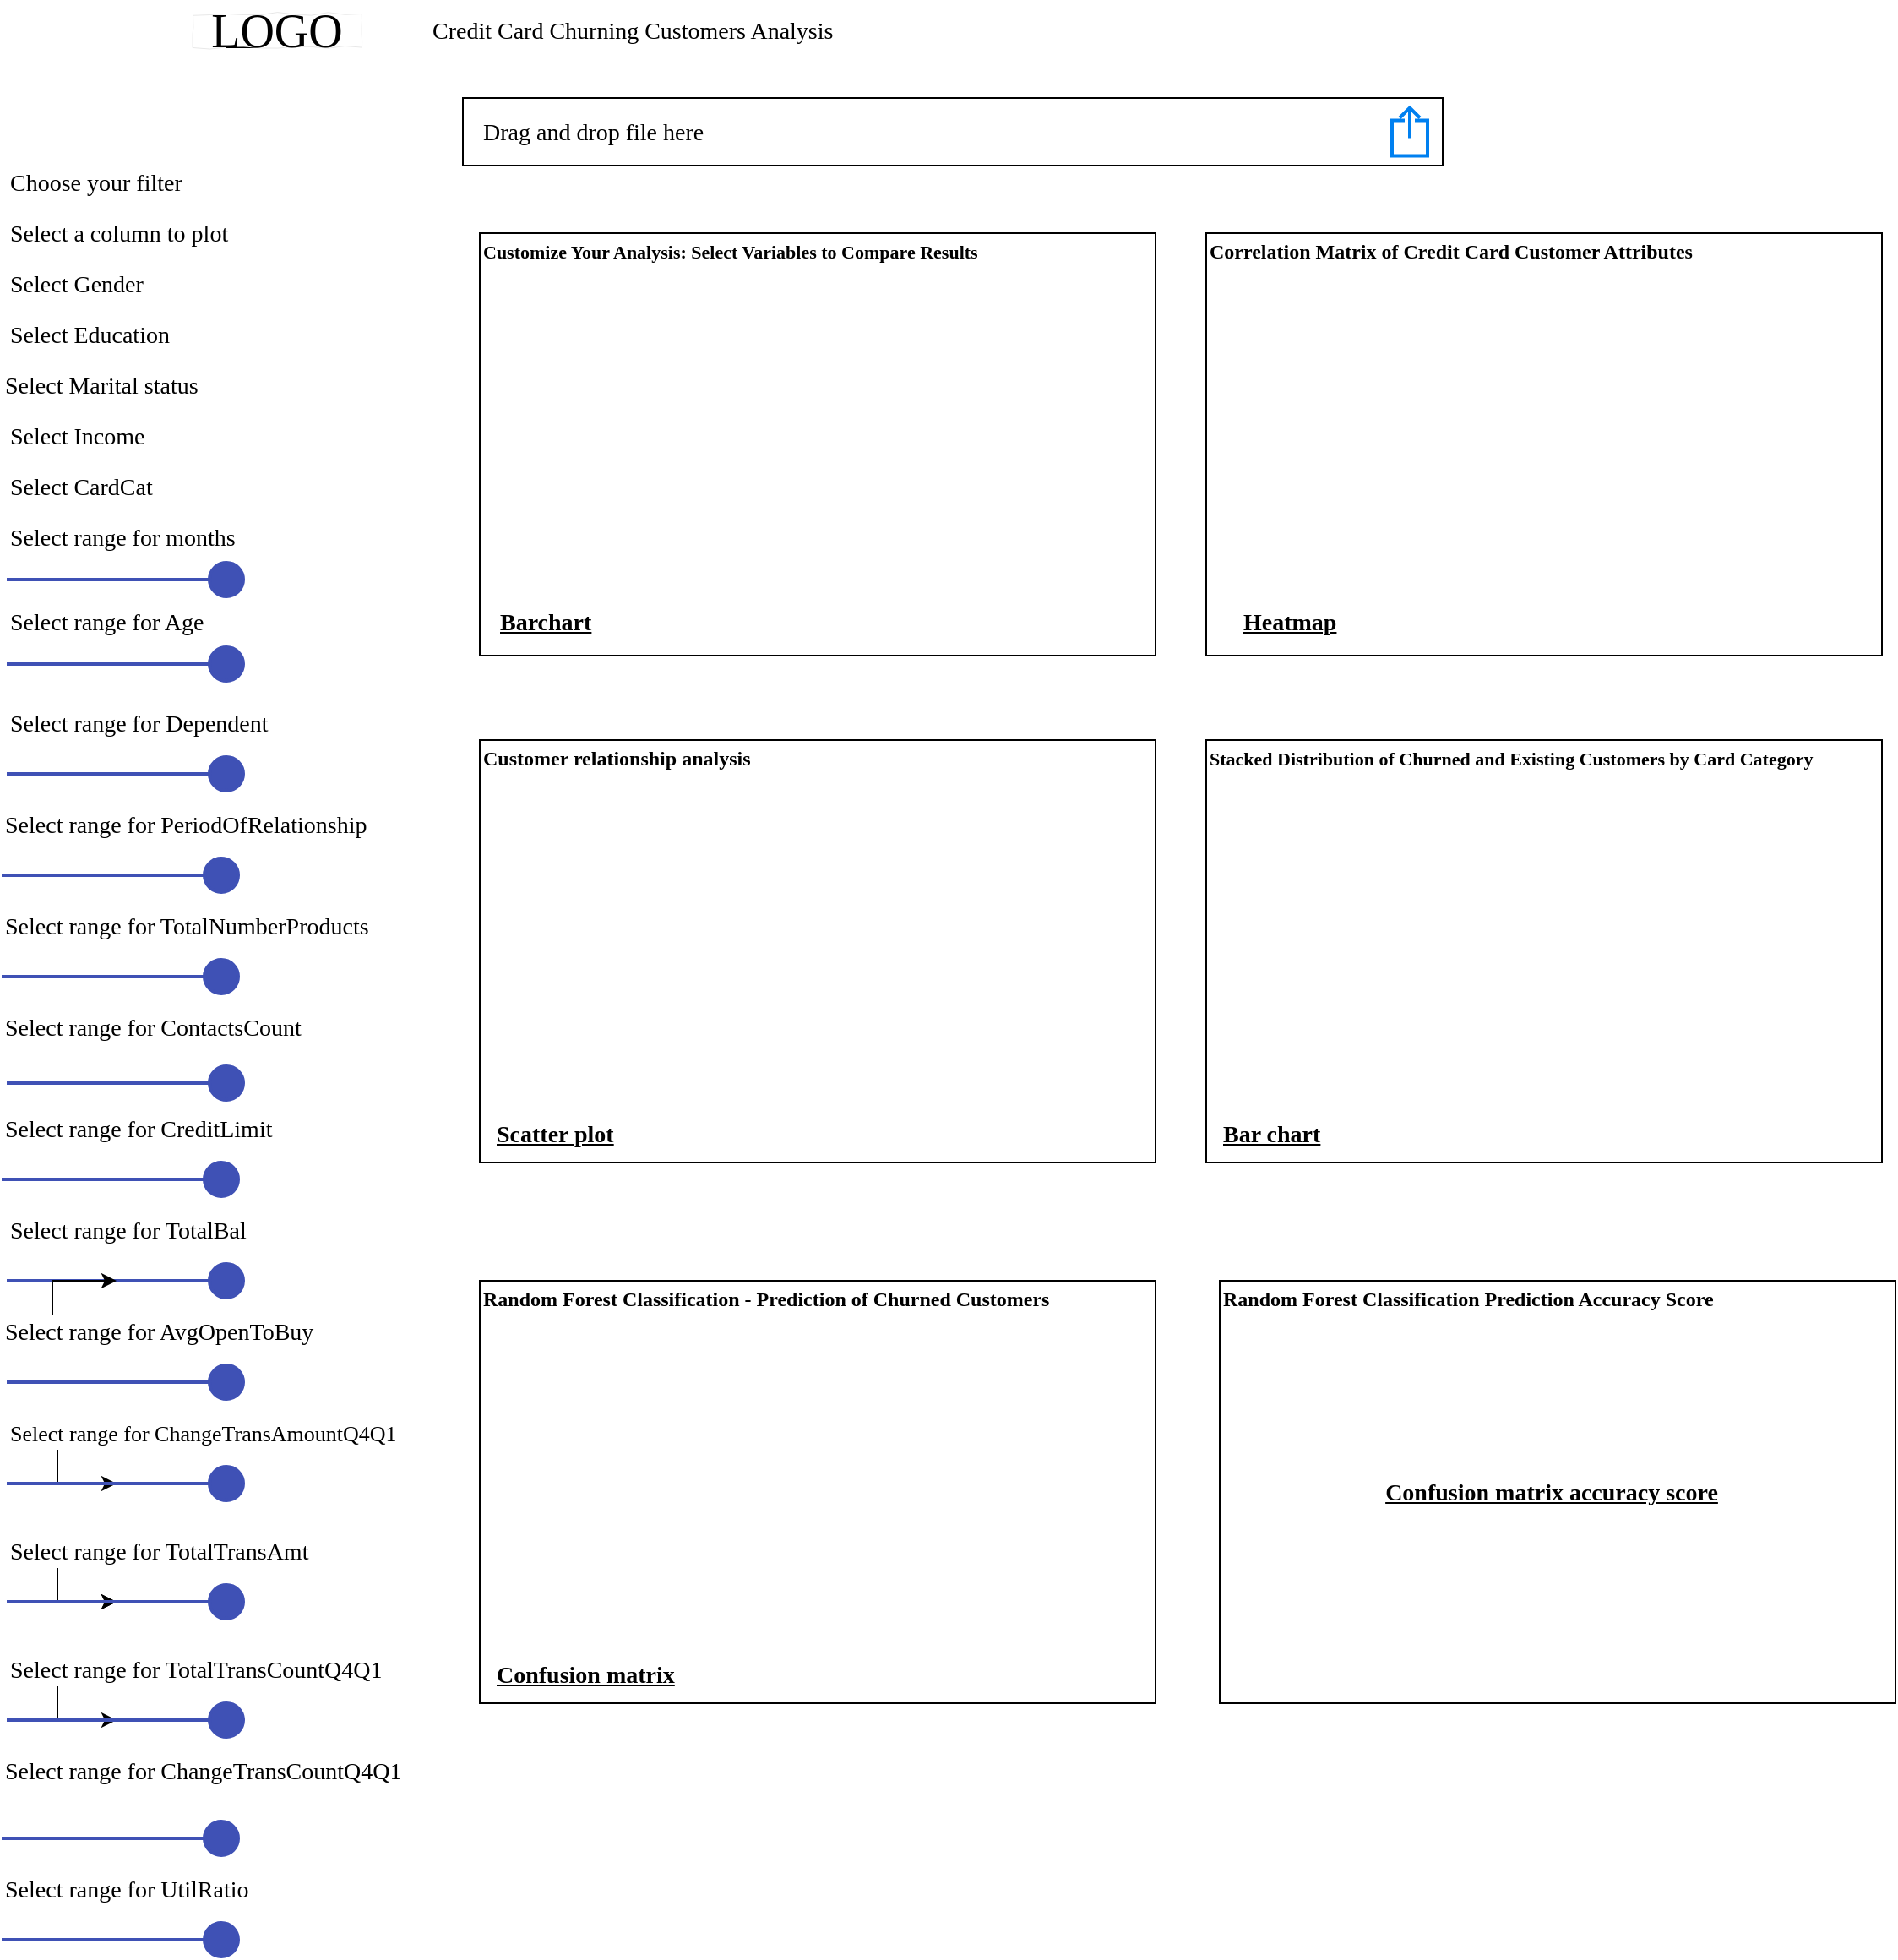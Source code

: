 <mxfile version="22.1.3" type="github">
  <diagram name="Page-1" id="03018318-947c-dd8e-b7a3-06fadd420f32">
    <mxGraphModel dx="1193" dy="633" grid="1" gridSize="10" guides="1" tooltips="1" connect="1" arrows="1" fold="1" page="1" pageScale="1" pageWidth="1100" pageHeight="850" background="none" math="0" shadow="0">
      <root>
        <mxCell id="0" />
        <mxCell id="1" parent="0" />
        <mxCell id="ZoQ4Q6qBY-CvNYGnSl1H-53" style="edgeStyle=orthogonalEdgeStyle;rounded=0;orthogonalLoop=1;jettySize=auto;html=1;exitX=0.5;exitY=1;exitDx=0;exitDy=0;" edge="1" parent="1" source="677b7b8949515195-2">
          <mxGeometry relative="1" as="geometry">
            <mxPoint x="170" y="30.0" as="targetPoint" />
          </mxGeometry>
        </mxCell>
        <mxCell id="677b7b8949515195-2" value="LOGO" style="whiteSpace=wrap;html=1;rounded=0;shadow=0;labelBackgroundColor=none;strokeWidth=0;fontFamily=Verdana;fontSize=28;align=center;comic=1;" parent="1" vertex="1">
          <mxGeometry x="150" y="30" width="100" height="20" as="geometry" />
        </mxCell>
        <mxCell id="677b7b8949515195-4" value="Credit Card Churning Customers Analysis" style="text;html=1;points=[];align=left;verticalAlign=top;spacingTop=-4;fontSize=14;fontFamily=Verdana" parent="1" vertex="1">
          <mxGeometry x="290" y="30" width="60" height="20" as="geometry" />
        </mxCell>
        <mxCell id="677b7b8949515195-11" value="Select range for months" style="text;html=1;points=[];align=left;verticalAlign=top;spacingTop=-4;fontSize=14;fontFamily=Verdana" parent="1" vertex="1">
          <mxGeometry x="40" y="330" width="60" height="20" as="geometry" />
        </mxCell>
        <mxCell id="677b7b8949515195-27" value="Choose your filter" style="text;html=1;points=[];align=left;verticalAlign=top;spacingTop=-4;fontSize=14;fontFamily=Verdana" parent="1" vertex="1">
          <mxGeometry x="40" y="120" width="170" height="20" as="geometry" />
        </mxCell>
        <mxCell id="677b7b8949515195-28" value="Select a column to plot" style="text;html=1;points=[];align=left;verticalAlign=top;spacingTop=-4;fontSize=14;fontFamily=Verdana" parent="1" vertex="1">
          <mxGeometry x="40" y="150" width="170" height="20" as="geometry" />
        </mxCell>
        <mxCell id="677b7b8949515195-29" value="Select Gender" style="text;html=1;points=[];align=left;verticalAlign=top;spacingTop=-4;fontSize=14;fontFamily=Verdana" parent="1" vertex="1">
          <mxGeometry x="40" y="180" width="170" height="20" as="geometry" />
        </mxCell>
        <mxCell id="677b7b8949515195-30" value="Select Education" style="text;html=1;points=[];align=left;verticalAlign=top;spacingTop=-4;fontSize=14;fontFamily=Verdana" parent="1" vertex="1">
          <mxGeometry x="40" y="210" width="170" height="20" as="geometry" />
        </mxCell>
        <mxCell id="677b7b8949515195-31" value="Select CardCat" style="text;html=1;points=[];align=left;verticalAlign=top;spacingTop=-4;fontSize=14;fontFamily=Verdana" parent="1" vertex="1">
          <mxGeometry x="40" y="300" width="170" height="20" as="geometry" />
        </mxCell>
        <mxCell id="677b7b8949515195-39" value="Select Marital status" style="text;html=1;points=[];align=left;verticalAlign=top;spacingTop=-4;fontSize=14;fontFamily=Verdana" parent="1" vertex="1">
          <mxGeometry x="37" y="240" width="170" height="20" as="geometry" />
        </mxCell>
        <mxCell id="677b7b8949515195-40" value="Select Income" style="text;html=1;points=[];align=left;verticalAlign=top;spacingTop=-4;fontSize=14;fontFamily=Verdana" parent="1" vertex="1">
          <mxGeometry x="40" y="270" width="170" height="20" as="geometry" />
        </mxCell>
        <mxCell id="ZoQ4Q6qBY-CvNYGnSl1H-1" value="" style="dashed=0;verticalLabelPosition=bottom;verticalAlign=top;align=center;shape=mxgraph.gmdl.slider2;barPos=100;strokeColor=#3F51B5;opacity=100;strokeWidth=2;fillColor=#3F51B5;handleSize=20;shadow=0;html=1;" vertex="1" parent="1">
          <mxGeometry x="40" y="355" width="130" height="20" as="geometry" />
        </mxCell>
        <mxCell id="ZoQ4Q6qBY-CvNYGnSl1H-6" value="Select range for Age" style="text;html=1;points=[];align=left;verticalAlign=top;spacingTop=-4;fontSize=14;fontFamily=Verdana" vertex="1" parent="1">
          <mxGeometry x="40" y="380" width="60" height="20" as="geometry" />
        </mxCell>
        <mxCell id="ZoQ4Q6qBY-CvNYGnSl1H-7" value="" style="dashed=0;verticalLabelPosition=bottom;verticalAlign=top;align=center;shape=mxgraph.gmdl.slider2;barPos=100;strokeColor=#3F51B5;opacity=100;strokeWidth=2;fillColor=#3F51B5;handleSize=20;shadow=0;html=1;" vertex="1" parent="1">
          <mxGeometry x="40" y="405" width="130" height="20" as="geometry" />
        </mxCell>
        <mxCell id="ZoQ4Q6qBY-CvNYGnSl1H-10" value="Select range for Dependent" style="text;html=1;points=[];align=left;verticalAlign=top;spacingTop=-4;fontSize=14;fontFamily=Verdana" vertex="1" parent="1">
          <mxGeometry x="40" y="440" width="60" height="20" as="geometry" />
        </mxCell>
        <mxCell id="ZoQ4Q6qBY-CvNYGnSl1H-11" value="" style="dashed=0;verticalLabelPosition=bottom;verticalAlign=top;align=center;shape=mxgraph.gmdl.slider2;barPos=100;strokeColor=#3F51B5;opacity=100;strokeWidth=2;fillColor=#3F51B5;handleSize=20;shadow=0;html=1;" vertex="1" parent="1">
          <mxGeometry x="40" y="470" width="130" height="20" as="geometry" />
        </mxCell>
        <mxCell id="ZoQ4Q6qBY-CvNYGnSl1H-12" value="Select range for PeriodOfRelationship" style="text;html=1;points=[];align=left;verticalAlign=top;spacingTop=-4;fontSize=14;fontFamily=Verdana" vertex="1" parent="1">
          <mxGeometry x="37" y="500" width="60" height="20" as="geometry" />
        </mxCell>
        <mxCell id="ZoQ4Q6qBY-CvNYGnSl1H-13" value="" style="dashed=0;verticalLabelPosition=bottom;verticalAlign=top;align=center;shape=mxgraph.gmdl.slider2;barPos=100;strokeColor=#3F51B5;opacity=100;strokeWidth=2;fillColor=#3F51B5;handleSize=20;shadow=0;html=1;" vertex="1" parent="1">
          <mxGeometry x="37" y="530" width="130" height="20" as="geometry" />
        </mxCell>
        <mxCell id="ZoQ4Q6qBY-CvNYGnSl1H-15" value="Select range for TotalNumberProducts" style="text;html=1;points=[];align=left;verticalAlign=top;spacingTop=-4;fontSize=14;fontFamily=Verdana" vertex="1" parent="1">
          <mxGeometry x="37" y="560" width="60" height="20" as="geometry" />
        </mxCell>
        <mxCell id="ZoQ4Q6qBY-CvNYGnSl1H-16" value="" style="dashed=0;verticalLabelPosition=bottom;verticalAlign=top;align=center;shape=mxgraph.gmdl.slider2;barPos=100;strokeColor=#3F51B5;opacity=100;strokeWidth=2;fillColor=#3F51B5;handleSize=20;shadow=0;html=1;" vertex="1" parent="1">
          <mxGeometry x="37" y="590" width="130" height="20" as="geometry" />
        </mxCell>
        <mxCell id="ZoQ4Q6qBY-CvNYGnSl1H-17" value="Select range for ContactsCount" style="text;html=1;points=[];align=left;verticalAlign=top;spacingTop=-4;fontSize=14;fontFamily=Verdana" vertex="1" parent="1">
          <mxGeometry x="37" y="620" width="60" height="20" as="geometry" />
        </mxCell>
        <mxCell id="ZoQ4Q6qBY-CvNYGnSl1H-18" value="" style="dashed=0;verticalLabelPosition=bottom;verticalAlign=top;align=center;shape=mxgraph.gmdl.slider2;barPos=100;strokeColor=#3F51B5;opacity=100;strokeWidth=2;fillColor=#3F51B5;handleSize=20;shadow=0;html=1;" vertex="1" parent="1">
          <mxGeometry x="40" y="653" width="130" height="20" as="geometry" />
        </mxCell>
        <mxCell id="ZoQ4Q6qBY-CvNYGnSl1H-19" value="Select range for CreditLimit" style="text;html=1;points=[];align=left;verticalAlign=top;spacingTop=-4;fontSize=14;fontFamily=Verdana" vertex="1" parent="1">
          <mxGeometry x="37" y="680" width="60" height="20" as="geometry" />
        </mxCell>
        <mxCell id="ZoQ4Q6qBY-CvNYGnSl1H-20" value="" style="dashed=0;verticalLabelPosition=bottom;verticalAlign=top;align=center;shape=mxgraph.gmdl.slider2;barPos=100;strokeColor=#3F51B5;opacity=100;strokeWidth=2;fillColor=#3F51B5;handleSize=20;shadow=0;html=1;" vertex="1" parent="1">
          <mxGeometry x="40" y="830" width="130" height="20" as="geometry" />
        </mxCell>
        <mxCell id="ZoQ4Q6qBY-CvNYGnSl1H-23" value="Select range for TotalBal" style="text;html=1;points=[];align=left;verticalAlign=top;spacingTop=-4;fontSize=14;fontFamily=Verdana" vertex="1" parent="1">
          <mxGeometry x="40" y="740" width="60" height="20" as="geometry" />
        </mxCell>
        <mxCell id="ZoQ4Q6qBY-CvNYGnSl1H-24" value="" style="dashed=0;verticalLabelPosition=bottom;verticalAlign=top;align=center;shape=mxgraph.gmdl.slider2;barPos=100;strokeColor=#3F51B5;opacity=100;strokeWidth=2;fillColor=#3F51B5;handleSize=20;shadow=0;html=1;" vertex="1" parent="1">
          <mxGeometry x="40" y="770" width="130" height="20" as="geometry" />
        </mxCell>
        <mxCell id="ZoQ4Q6qBY-CvNYGnSl1H-27" value="" style="edgeStyle=orthogonalEdgeStyle;rounded=0;orthogonalLoop=1;jettySize=auto;html=1;" edge="1" parent="1" source="ZoQ4Q6qBY-CvNYGnSl1H-25" target="ZoQ4Q6qBY-CvNYGnSl1H-24">
          <mxGeometry relative="1" as="geometry" />
        </mxCell>
        <mxCell id="ZoQ4Q6qBY-CvNYGnSl1H-25" value="Select range for AvgOpenToBuy" style="text;html=1;points=[];align=left;verticalAlign=top;spacingTop=-4;fontSize=14;fontFamily=Verdana" vertex="1" parent="1">
          <mxGeometry x="37" y="800" width="60" height="20" as="geometry" />
        </mxCell>
        <mxCell id="ZoQ4Q6qBY-CvNYGnSl1H-26" value="" style="dashed=0;verticalLabelPosition=bottom;verticalAlign=top;align=center;shape=mxgraph.gmdl.slider2;barPos=100;strokeColor=#3F51B5;opacity=100;strokeWidth=2;fillColor=#3F51B5;handleSize=20;shadow=0;html=1;" vertex="1" parent="1">
          <mxGeometry x="37" y="710" width="130" height="20" as="geometry" />
        </mxCell>
        <mxCell id="ZoQ4Q6qBY-CvNYGnSl1H-32" value="" style="edgeStyle=orthogonalEdgeStyle;rounded=0;orthogonalLoop=1;jettySize=auto;html=1;" edge="1" parent="1" source="ZoQ4Q6qBY-CvNYGnSl1H-28" target="ZoQ4Q6qBY-CvNYGnSl1H-29">
          <mxGeometry relative="1" as="geometry" />
        </mxCell>
        <mxCell id="ZoQ4Q6qBY-CvNYGnSl1H-28" value="Select range for ChangeTransAmountQ4Q1" style="text;html=1;points=[];align=left;verticalAlign=top;spacingTop=-4;fontSize=13;fontFamily=Verdana" vertex="1" parent="1">
          <mxGeometry x="40" y="860" width="60" height="20" as="geometry" />
        </mxCell>
        <mxCell id="ZoQ4Q6qBY-CvNYGnSl1H-29" value="" style="dashed=0;verticalLabelPosition=bottom;verticalAlign=top;align=center;shape=mxgraph.gmdl.slider2;barPos=100;strokeColor=#3F51B5;opacity=100;strokeWidth=2;fillColor=#3F51B5;handleSize=20;shadow=0;html=1;" vertex="1" parent="1">
          <mxGeometry x="40" y="890" width="130" height="20" as="geometry" />
        </mxCell>
        <mxCell id="ZoQ4Q6qBY-CvNYGnSl1H-35" value="" style="edgeStyle=orthogonalEdgeStyle;rounded=0;orthogonalLoop=1;jettySize=auto;html=1;" edge="1" parent="1" source="ZoQ4Q6qBY-CvNYGnSl1H-33" target="ZoQ4Q6qBY-CvNYGnSl1H-34">
          <mxGeometry relative="1" as="geometry" />
        </mxCell>
        <mxCell id="ZoQ4Q6qBY-CvNYGnSl1H-38" value="" style="edgeStyle=orthogonalEdgeStyle;rounded=0;orthogonalLoop=1;jettySize=auto;html=1;" edge="1" parent="1" source="ZoQ4Q6qBY-CvNYGnSl1H-33" target="ZoQ4Q6qBY-CvNYGnSl1H-34">
          <mxGeometry relative="1" as="geometry" />
        </mxCell>
        <mxCell id="ZoQ4Q6qBY-CvNYGnSl1H-33" value="Select range for TotalTransAmt" style="text;html=1;points=[];align=left;verticalAlign=top;spacingTop=-4;fontSize=14;fontFamily=Verdana" vertex="1" parent="1">
          <mxGeometry x="40" y="930" width="60" height="20" as="geometry" />
        </mxCell>
        <mxCell id="ZoQ4Q6qBY-CvNYGnSl1H-34" value="" style="dashed=0;verticalLabelPosition=bottom;verticalAlign=top;align=center;shape=mxgraph.gmdl.slider2;barPos=100;strokeColor=#3F51B5;opacity=100;strokeWidth=2;fillColor=#3F51B5;handleSize=20;shadow=0;html=1;" vertex="1" parent="1">
          <mxGeometry x="40" y="960" width="130" height="20" as="geometry" />
        </mxCell>
        <mxCell id="ZoQ4Q6qBY-CvNYGnSl1H-43" value="" style="edgeStyle=orthogonalEdgeStyle;rounded=0;orthogonalLoop=1;jettySize=auto;html=1;" edge="1" parent="1" source="ZoQ4Q6qBY-CvNYGnSl1H-39" target="ZoQ4Q6qBY-CvNYGnSl1H-40">
          <mxGeometry relative="1" as="geometry" />
        </mxCell>
        <mxCell id="ZoQ4Q6qBY-CvNYGnSl1H-39" value="Select range for TotalTransCountQ4Q1" style="text;html=1;points=[];align=left;verticalAlign=top;spacingTop=-4;fontSize=14;fontFamily=Verdana" vertex="1" parent="1">
          <mxGeometry x="40" y="1000" width="60" height="20" as="geometry" />
        </mxCell>
        <mxCell id="ZoQ4Q6qBY-CvNYGnSl1H-40" value="" style="dashed=0;verticalLabelPosition=bottom;verticalAlign=top;align=center;shape=mxgraph.gmdl.slider2;barPos=100;strokeColor=#3F51B5;opacity=100;strokeWidth=2;fillColor=#3F51B5;handleSize=20;shadow=0;html=1;" vertex="1" parent="1">
          <mxGeometry x="40" y="1030" width="130" height="20" as="geometry" />
        </mxCell>
        <mxCell id="ZoQ4Q6qBY-CvNYGnSl1H-48" value="Select range for ChangeTransCountQ4Q1" style="text;html=1;points=[];align=left;verticalAlign=top;spacingTop=-4;fontSize=14;fontFamily=Verdana" vertex="1" parent="1">
          <mxGeometry x="37" y="1060" width="60" height="20" as="geometry" />
        </mxCell>
        <mxCell id="ZoQ4Q6qBY-CvNYGnSl1H-49" value="" style="dashed=0;verticalLabelPosition=bottom;verticalAlign=top;align=center;shape=mxgraph.gmdl.slider2;barPos=100;strokeColor=#3F51B5;opacity=100;strokeWidth=2;fillColor=#3F51B5;handleSize=20;shadow=0;html=1;" vertex="1" parent="1">
          <mxGeometry x="37" y="1160" width="130" height="20" as="geometry" />
        </mxCell>
        <mxCell id="ZoQ4Q6qBY-CvNYGnSl1H-51" value="Select range for UtilRatio" style="text;html=1;points=[];align=left;verticalAlign=top;spacingTop=-4;fontSize=14;fontFamily=Verdana" vertex="1" parent="1">
          <mxGeometry x="37" y="1130" width="60" height="20" as="geometry" />
        </mxCell>
        <mxCell id="ZoQ4Q6qBY-CvNYGnSl1H-52" value="" style="dashed=0;verticalLabelPosition=bottom;verticalAlign=top;align=center;shape=mxgraph.gmdl.slider2;barPos=100;strokeColor=#3F51B5;opacity=100;strokeWidth=2;fillColor=#3F51B5;handleSize=20;shadow=0;html=1;" vertex="1" parent="1">
          <mxGeometry x="37" y="1100" width="130" height="20" as="geometry" />
        </mxCell>
        <mxCell id="ZoQ4Q6qBY-CvNYGnSl1H-54" value="" style="rounded=0;whiteSpace=wrap;html=1;" vertex="1" parent="1">
          <mxGeometry x="310" y="80" width="580" height="40" as="geometry" />
        </mxCell>
        <mxCell id="ZoQ4Q6qBY-CvNYGnSl1H-55" value="Drag and drop file here" style="text;html=1;points=[];align=left;verticalAlign=top;spacingTop=-4;fontSize=14;fontFamily=Verdana" vertex="1" parent="1">
          <mxGeometry x="320" y="90" width="170" height="20" as="geometry" />
        </mxCell>
        <mxCell id="ZoQ4Q6qBY-CvNYGnSl1H-56" value="" style="html=1;verticalLabelPosition=bottom;align=center;labelBackgroundColor=#ffffff;verticalAlign=top;strokeWidth=2;strokeColor=#0080F0;shadow=0;dashed=0;shape=mxgraph.ios7.icons.share;" vertex="1" parent="1">
          <mxGeometry x="860" y="85.75" width="21" height="28.5" as="geometry" />
        </mxCell>
        <mxCell id="ZoQ4Q6qBY-CvNYGnSl1H-57" value="" style="rounded=0;whiteSpace=wrap;html=1;" vertex="1" parent="1">
          <mxGeometry x="320" y="160" width="400" height="250" as="geometry" />
        </mxCell>
        <mxCell id="ZoQ4Q6qBY-CvNYGnSl1H-58" value="&lt;font size=&quot;1&quot; style=&quot;&quot;&gt;&lt;b style=&quot;font-size: 11px;&quot;&gt;Customize Your Analysis: Select Variables to Compare Results&lt;/b&gt;&lt;/font&gt;" style="text;html=1;points=[];align=left;verticalAlign=top;spacingTop=-4;fontSize=14;fontFamily=Verdana" vertex="1" parent="1">
          <mxGeometry x="320" y="160" width="380" height="20" as="geometry" />
        </mxCell>
        <mxCell id="ZoQ4Q6qBY-CvNYGnSl1H-59" value="" style="shape=image;html=1;verticalAlign=top;verticalLabelPosition=bottom;labelBackgroundColor=#ffffff;imageAspect=0;aspect=fixed;image=https://cdn1.iconfinder.com/data/icons/unicons-line-vol-3/24/graph-bar-128.png" vertex="1" parent="1">
          <mxGeometry x="446" y="216" width="128" height="128" as="geometry" />
        </mxCell>
        <mxCell id="ZoQ4Q6qBY-CvNYGnSl1H-60" value="" style="rounded=0;whiteSpace=wrap;html=1;" vertex="1" parent="1">
          <mxGeometry x="750" y="160" width="400" height="250" as="geometry" />
        </mxCell>
        <mxCell id="ZoQ4Q6qBY-CvNYGnSl1H-61" value="&lt;font style=&quot;font-size: 12px;&quot;&gt;&lt;b&gt;Correlation Matrix of Credit Card Customer Attributes&lt;/b&gt;&lt;/font&gt;" style="text;html=1;points=[];align=left;verticalAlign=top;spacingTop=-4;fontSize=14;fontFamily=Verdana" vertex="1" parent="1">
          <mxGeometry x="750" y="160" width="380" height="20" as="geometry" />
        </mxCell>
        <mxCell id="ZoQ4Q6qBY-CvNYGnSl1H-79" value="" style="rounded=0;whiteSpace=wrap;html=1;" vertex="1" parent="1">
          <mxGeometry x="320" y="460" width="400" height="250" as="geometry" />
        </mxCell>
        <mxCell id="ZoQ4Q6qBY-CvNYGnSl1H-80" value="&lt;b&gt;&lt;font style=&quot;font-size: 12px;&quot;&gt;Customer relationship analysis&lt;/font&gt;&lt;/b&gt;" style="text;html=1;points=[];align=left;verticalAlign=top;spacingTop=-4;fontSize=14;fontFamily=Verdana" vertex="1" parent="1">
          <mxGeometry x="320" y="460" width="380" height="20" as="geometry" />
        </mxCell>
        <mxCell id="ZoQ4Q6qBY-CvNYGnSl1H-81" value="" style="shape=image;html=1;verticalAlign=top;verticalLabelPosition=bottom;labelBackgroundColor=#ffffff;imageAspect=0;aspect=fixed;image=https://cdn1.iconfinder.com/data/icons/unicons-line-vol-3/24/graph-bar-128.png" vertex="1" parent="1">
          <mxGeometry x="446" y="516" width="128" height="128" as="geometry" />
        </mxCell>
        <mxCell id="ZoQ4Q6qBY-CvNYGnSl1H-83" value="" style="shape=image;html=1;verticalAlign=top;verticalLabelPosition=bottom;labelBackgroundColor=#ffffff;imageAspect=0;aspect=fixed;image=https://cdn1.iconfinder.com/data/icons/unicons-line-vol-3/24/graph-bar-128.png" vertex="1" parent="1">
          <mxGeometry x="886" y="210" width="128" height="128" as="geometry" />
        </mxCell>
        <mxCell id="ZoQ4Q6qBY-CvNYGnSl1H-84" value="&lt;b&gt;&lt;u&gt;Barchart&lt;/u&gt;&lt;/b&gt;" style="text;html=1;points=[];align=left;verticalAlign=top;spacingTop=-4;fontSize=14;fontFamily=Verdana" vertex="1" parent="1">
          <mxGeometry x="330" y="380" width="170" height="20" as="geometry" />
        </mxCell>
        <mxCell id="ZoQ4Q6qBY-CvNYGnSl1H-85" value="&lt;b&gt;&lt;u&gt;Heatmap&lt;/u&gt;&lt;/b&gt;" style="text;html=1;points=[];align=left;verticalAlign=top;spacingTop=-4;fontSize=14;fontFamily=Verdana" vertex="1" parent="1">
          <mxGeometry x="770" y="380" width="170" height="20" as="geometry" />
        </mxCell>
        <mxCell id="ZoQ4Q6qBY-CvNYGnSl1H-86" value="&lt;b&gt;&lt;u&gt;Scatter plot&lt;/u&gt;&lt;/b&gt;" style="text;html=1;points=[];align=left;verticalAlign=top;spacingTop=-4;fontSize=14;fontFamily=Verdana" vertex="1" parent="1">
          <mxGeometry x="328" y="683" width="170" height="20" as="geometry" />
        </mxCell>
        <mxCell id="ZoQ4Q6qBY-CvNYGnSl1H-87" value="" style="rounded=0;whiteSpace=wrap;html=1;" vertex="1" parent="1">
          <mxGeometry x="750" y="460" width="400" height="250" as="geometry" />
        </mxCell>
        <mxCell id="ZoQ4Q6qBY-CvNYGnSl1H-88" value="&lt;font style=&quot;font-size: 11px;&quot;&gt;&lt;b&gt;Stacked Distribution of Churned and Existing Customers by Card Category&lt;/b&gt;&lt;/font&gt;" style="text;html=1;points=[];align=left;verticalAlign=top;spacingTop=-4;fontSize=14;fontFamily=Verdana" vertex="1" parent="1">
          <mxGeometry x="750" y="460" width="380" height="20" as="geometry" />
        </mxCell>
        <mxCell id="ZoQ4Q6qBY-CvNYGnSl1H-89" value="" style="shape=image;html=1;verticalAlign=top;verticalLabelPosition=bottom;labelBackgroundColor=#ffffff;imageAspect=0;aspect=fixed;image=https://cdn1.iconfinder.com/data/icons/unicons-line-vol-3/24/graph-bar-128.png" vertex="1" parent="1">
          <mxGeometry x="876" y="516" width="128" height="128" as="geometry" />
        </mxCell>
        <mxCell id="ZoQ4Q6qBY-CvNYGnSl1H-90" value="&lt;b&gt;&lt;u&gt;Bar chart&lt;/u&gt;&lt;/b&gt;" style="text;html=1;points=[];align=left;verticalAlign=top;spacingTop=-4;fontSize=14;fontFamily=Verdana" vertex="1" parent="1">
          <mxGeometry x="758" y="683" width="170" height="20" as="geometry" />
        </mxCell>
        <mxCell id="ZoQ4Q6qBY-CvNYGnSl1H-91" value="" style="rounded=0;whiteSpace=wrap;html=1;" vertex="1" parent="1">
          <mxGeometry x="320" y="780" width="400" height="250" as="geometry" />
        </mxCell>
        <mxCell id="ZoQ4Q6qBY-CvNYGnSl1H-92" value="&lt;font style=&quot;font-size: 12px;&quot;&gt;&lt;b&gt;Random Forest Classification - Prediction of Churned Customers&lt;/b&gt;&lt;/font&gt;" style="text;html=1;points=[];align=left;verticalAlign=top;spacingTop=-4;fontSize=14;fontFamily=Verdana" vertex="1" parent="1">
          <mxGeometry x="320" y="780" width="380" height="20" as="geometry" />
        </mxCell>
        <mxCell id="ZoQ4Q6qBY-CvNYGnSl1H-93" value="" style="shape=image;html=1;verticalAlign=top;verticalLabelPosition=bottom;labelBackgroundColor=#ffffff;imageAspect=0;aspect=fixed;image=https://cdn1.iconfinder.com/data/icons/unicons-line-vol-3/24/graph-bar-128.png" vertex="1" parent="1">
          <mxGeometry x="446" y="836" width="128" height="128" as="geometry" />
        </mxCell>
        <mxCell id="ZoQ4Q6qBY-CvNYGnSl1H-94" value="&lt;b&gt;&lt;u&gt;Confusion matrix&lt;/u&gt;&lt;/b&gt;" style="text;html=1;points=[];align=left;verticalAlign=top;spacingTop=-4;fontSize=14;fontFamily=Verdana" vertex="1" parent="1">
          <mxGeometry x="328" y="1003" width="170" height="20" as="geometry" />
        </mxCell>
        <mxCell id="ZoQ4Q6qBY-CvNYGnSl1H-95" value="" style="rounded=0;whiteSpace=wrap;html=1;" vertex="1" parent="1">
          <mxGeometry x="758" y="780" width="400" height="250" as="geometry" />
        </mxCell>
        <mxCell id="ZoQ4Q6qBY-CvNYGnSl1H-96" value="&lt;font style=&quot;font-size: 12px;&quot;&gt;&lt;b&gt;Random Forest Classification Prediction Accuracy Score&lt;/b&gt;&lt;/font&gt;" style="text;html=1;points=[];align=left;verticalAlign=top;spacingTop=-4;fontSize=14;fontFamily=Verdana" vertex="1" parent="1">
          <mxGeometry x="758" y="780" width="380" height="20" as="geometry" />
        </mxCell>
        <mxCell id="ZoQ4Q6qBY-CvNYGnSl1H-98" value="&lt;b&gt;&lt;u&gt;Confusion matrix accuracy score&lt;/u&gt;&lt;/b&gt;" style="text;html=1;points=[];align=center;verticalAlign=top;spacingTop=-4;fontSize=14;fontFamily=Verdana" vertex="1" parent="1">
          <mxGeometry x="758" y="895" width="392" height="20" as="geometry" />
        </mxCell>
      </root>
    </mxGraphModel>
  </diagram>
</mxfile>
